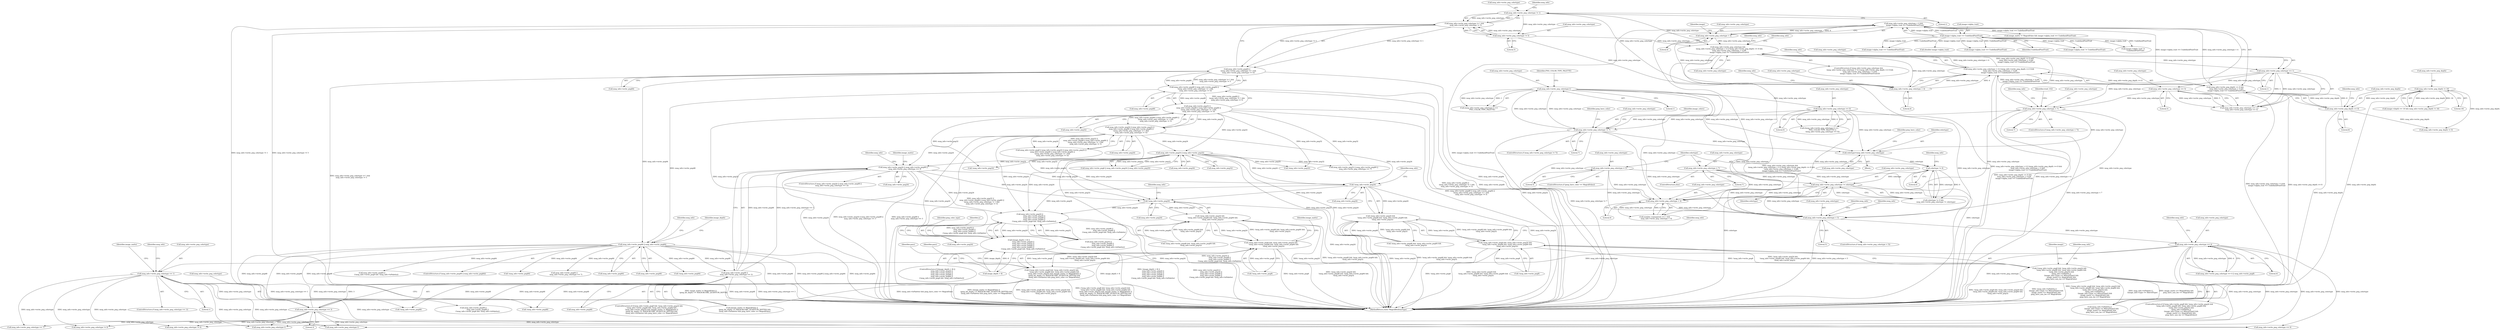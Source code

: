 digraph "0_ImageMagick_816ecab6c532ae086ff4186b3eaf4aa7092d536f@API" {
"1008223" [label="(Call,!mng_info->write_png24)"];
"1004379" [label="(Call,mng_info->write_png24 || mng_info->write_png32)"];
"1000921" [label="(Call,mng_info->write_png24 || mng_info->write_png32 ||\n     mng_info->write_png48 || mng_info->write_png64 ||\n     (mng_info->write_png_colortype != 1 &&\n     mng_info->write_png_colortype != 5))"];
"1000925" [label="(Call,mng_info->write_png32 ||\n     mng_info->write_png48 || mng_info->write_png64 ||\n     (mng_info->write_png_colortype != 1 &&\n     mng_info->write_png_colortype != 5))"];
"1000929" [label="(Call,mng_info->write_png48 || mng_info->write_png64 ||\n     (mng_info->write_png_colortype != 1 &&\n     mng_info->write_png_colortype != 5))"];
"1000933" [label="(Call,mng_info->write_png64 ||\n     (mng_info->write_png_colortype != 1 &&\n     mng_info->write_png_colortype != 5))"];
"1000937" [label="(Call,mng_info->write_png_colortype != 1 &&\n     mng_info->write_png_colortype != 5)"];
"1000938" [label="(Call,mng_info->write_png_colortype != 1)"];
"1000943" [label="(Call,mng_info->write_png_colortype != 5)"];
"1005019" [label="(Call,mng_info->write_png24 || mng_info->write_png48 ||\n      mng_info->write_png_colortype == 3)"];
"1005023" [label="(Call,mng_info->write_png48 ||\n      mng_info->write_png_colortype == 3)"];
"1004390" [label="(Call,mng_info->write_png48 || mng_info->write_png64)"];
"1005027" [label="(Call,mng_info->write_png_colortype == 3)"];
"1005003" [label="(Call,mng_info->write_png_colortype == 1)"];
"1004162" [label="(Call,mng_info->write_png_colortype == 4)"];
"1004129" [label="(Call,mng_info->write_png_colortype < 5)"];
"1002592" [label="(Call,mng_info->write_png_colortype-1)"];
"1002265" [label="(Call,mng_info->write_png_colortype != 7)"];
"1002598" [label="(Call,mng_info->write_png_colortype == 0)"];
"1001506" [label="(Call,mng_info->write_png_colortype < 7)"];
"1001479" [label="(Call,mng_info->write_png_colortype == 1)"];
"1001449" [label="(Call,mng_info->write_png_colortype &&\n     (mng_info->write_png_colortype > 4 || (mng_info->write_png_depth >= 8 &&\n     mng_info->write_png_colortype < 4 &&\n     image->alpha_trait == UndefinedPixelTrait)))"];
"1001466" [label="(Call,mng_info->write_png_colortype < 4)"];
"1001454" [label="(Call,mng_info->write_png_colortype > 4)"];
"1001453" [label="(Call,mng_info->write_png_colortype > 4 || (mng_info->write_png_depth >= 8 &&\n     mng_info->write_png_colortype < 4 &&\n     image->alpha_trait == UndefinedPixelTrait))"];
"1001459" [label="(Call,mng_info->write_png_depth >= 8 &&\n     mng_info->write_png_colortype < 4 &&\n     image->alpha_trait == UndefinedPixelTrait)"];
"1001460" [label="(Call,mng_info->write_png_depth >= 8)"];
"1001408" [label="(Call,mng_info->write_png_depth != 16)"];
"1001465" [label="(Call,mng_info->write_png_colortype < 4 &&\n     image->alpha_trait == UndefinedPixelTrait)"];
"1001471" [label="(Call,image->alpha_trait == UndefinedPixelTrait)"];
"1001484" [label="(Call,mng_info->write_png_colortype == 5)"];
"1003862" [label="(Call,mng_info->write_png_colortype != colortype)"];
"1003846" [label="(Call,mng_info->write_png_colortype = 5)"];
"1003852" [label="(Call,mng_info->write_png_colortype = 7)"];
"1003859" [label="(Call,colortype != 0)"];
"1003837" [label="(Call,colortype=mng_info->write_png_colortype)"];
"1003875" [label="(Call,mng_info->write_png_colortype < 4)"];
"1008222" [label="(Call,!mng_info->write_png24 &&\n       !mng_info->write_png48 && !mng_info->write_png64 &&\n       !mng_info->write_png32)"];
"1008217" [label="(Call,!mng_info->write_png8 && !mng_info->write_png24 &&\n       !mng_info->write_png48 && !mng_info->write_png64 &&\n       !mng_info->write_png32)"];
"1008216" [label="(Call,(!mng_info->write_png8 && !mng_info->write_png24 &&\n       !mng_info->write_png48 && !mng_info->write_png64 &&\n       !mng_info->write_png32) &&\n       (mng_info->IsPalette ||\n       (image_info->type == BilevelType)) &&\n       image_matte == MagickFalse &&\n       ping_have_non_bw == MagickFalse)"];
"1008484" [label="(Call,!mng_info->write_png24)"];
"1008483" [label="(Call,!mng_info->write_png24 &&\n          !mng_info->write_png48 && !mng_info->write_png64 &&\n          !mng_info->write_png32)"];
"1008478" [label="(Call,!mng_info->write_png8 && !mng_info->write_png24 &&\n          !mng_info->write_png48 && !mng_info->write_png64 &&\n          !mng_info->write_png32)"];
"1008477" [label="(Call,(!mng_info->write_png8 && !mng_info->write_png24 &&\n          !mng_info->write_png48 && !mng_info->write_png64 &&\n          !mng_info->write_png32) && (image_matte != MagickFalse ||\n          (ping_bit_depth >= MAGICKCORE_QUANTUM_DEPTH)) &&\n          (mng_info->IsPalette) && ping_have_color == MagickFalse)"];
"1008693" [label="(Call,mng_info->write_png24 ||\n                mng_info->write_png32 ||\n                mng_info->write_png48 ||\n                mng_info->write_png64 ||\n                (!mng_info->write_png8 && !mng_info->IsPalette))"];
"1008689" [label="(Call,(image_depth > 8) ||\n                mng_info->write_png24 ||\n                mng_info->write_png32 ||\n                mng_info->write_png48 ||\n                mng_info->write_png64 ||\n                (!mng_info->write_png8 && !mng_info->IsPalette))"];
"1002598" [label="(Call,mng_info->write_png_colortype == 0)"];
"1001510" [label="(Literal,7)"];
"1008485" [label="(Call,mng_info->write_png24)"];
"1002599" [label="(Call,mng_info->write_png_colortype)"];
"1005047" [label="(Call,mng_info->write_png64 ||\n      mng_info->write_png_colortype == 7)"];
"1008484" [label="(Call,!mng_info->write_png24)"];
"1003844" [label="(Identifier,ping_have_color)"];
"1000937" [label="(Call,mng_info->write_png_colortype != 1 &&\n     mng_info->write_png_colortype != 5)"];
"1002264" [label="(ControlStructure,if (mng_info->write_png_colortype != 7))"];
"1008224" [label="(Call,mng_info->write_png24)"];
"1008693" [label="(Call,mng_info->write_png24 ||\n                mng_info->write_png32 ||\n                mng_info->write_png48 ||\n                mng_info->write_png64 ||\n                (!mng_info->write_png8 && !mng_info->IsPalette))"];
"1008521" [label="(Identifier,pass)"];
"1001488" [label="(Literal,5)"];
"1000926" [label="(Call,mng_info->write_png32)"];
"1008689" [label="(Call,(image_depth > 8) ||\n                mng_info->write_png24 ||\n                mng_info->write_png32 ||\n                mng_info->write_png48 ||\n                mng_info->write_png64 ||\n                (!mng_info->write_png8 && !mng_info->IsPalette))"];
"1003853" [label="(Call,mng_info->write_png_colortype)"];
"1005027" [label="(Call,mng_info->write_png_colortype == 3)"];
"1001459" [label="(Call,mng_info->write_png_depth >= 8 &&\n     mng_info->write_png_colortype < 4 &&\n     image->alpha_trait == UndefinedPixelTrait)"];
"1003871" [label="(Call,number_transparent == 1 &&\n      mng_info->write_png_colortype < 4)"];
"1008241" [label="(Call,(mng_info->IsPalette ||\n       (image_info->type == BilevelType)) &&\n       image_matte == MagickFalse &&\n       ping_have_non_bw == MagickFalse)"];
"1004161" [label="(Call,mng_info->write_png_colortype == 4 || mng_info->write_png8)"];
"1002265" [label="(Call,mng_info->write_png_colortype != 7)"];
"1001468" [label="(Identifier,mng_info)"];
"1004394" [label="(Call,mng_info->write_png64)"];
"1003837" [label="(Call,colortype=mng_info->write_png_colortype)"];
"1005031" [label="(Literal,3)"];
"1005004" [label="(Call,mng_info->write_png_colortype)"];
"1001470" [label="(Literal,4)"];
"1003859" [label="(Call,colortype != 0)"];
"1005019" [label="(Call,mng_info->write_png24 || mng_info->write_png48 ||\n      mng_info->write_png_colortype == 3)"];
"1004398" [label="(Identifier,image_depth)"];
"1000944" [label="(Call,mng_info->write_png_colortype)"];
"1004379" [label="(Call,mng_info->write_png24 || mng_info->write_png32)"];
"1001508" [label="(Identifier,mng_info)"];
"1001513" [label="(Identifier,tried_332)"];
"1000947" [label="(Literal,5)"];
"1004166" [label="(Literal,4)"];
"1008261" [label="(Identifier,image)"];
"1005024" [label="(Call,mng_info->write_png48)"];
"1003846" [label="(Call,mng_info->write_png_colortype = 5)"];
"1008890" [label="(Identifier,ping_color_type)"];
"1001412" [label="(Literal,16)"];
"1003862" [label="(Call,mng_info->write_png_colortype != colortype)"];
"1001402" [label="(Call,image->depth == 16 && mng_info->write_png_depth != 16)"];
"1003847" [label="(Call,mng_info->write_png_colortype)"];
"1001467" [label="(Call,mng_info->write_png_colortype)"];
"1001449" [label="(Call,mng_info->write_png_colortype &&\n     (mng_info->write_png_colortype > 4 || (mng_info->write_png_depth >= 8 &&\n     mng_info->write_png_colortype < 4 &&\n     image->alpha_trait == UndefinedPixelTrait)))"];
"1008218" [label="(Call,!mng_info->write_png8)"];
"1004391" [label="(Call,mng_info->write_png48)"];
"1008479" [label="(Call,!mng_info->write_png8)"];
"1008233" [label="(Call,!mng_info->write_png64)"];
"1008680" [label="(Identifier,pass)"];
"1002590" [label="(Call,((mng_info->write_png_colortype-1) ==\n            PNG_COLOR_TYPE_PALETTE) ||\n            (mng_info->write_png_colortype == 0))"];
"1000929" [label="(Call,mng_info->write_png48 || mng_info->write_png64 ||\n     (mng_info->write_png_colortype != 1 &&\n     mng_info->write_png_colortype != 5))"];
"1005028" [label="(Call,mng_info->write_png_colortype)"];
"1001473" [label="(Identifier,image)"];
"1001483" [label="(Literal,1)"];
"1001408" [label="(Call,mng_info->write_png_depth != 16)"];
"1001450" [label="(Call,mng_info->write_png_colortype)"];
"1003866" [label="(Identifier,colortype)"];
"1004390" [label="(Call,mng_info->write_png48 || mng_info->write_png64)"];
"1001409" [label="(Call,mng_info->write_png_depth)"];
"1003876" [label="(Call,mng_info->write_png_colortype)"];
"1001448" [label="(ControlStructure,if (mng_info->write_png_colortype &&\n     (mng_info->write_png_colortype > 4 || (mng_info->write_png_depth >= 8 &&\n     mng_info->write_png_colortype < 4 &&\n     image->alpha_trait == UndefinedPixelTrait))))"];
"1008215" [label="(ControlStructure,if ((!mng_info->write_png8 && !mng_info->write_png24 &&\n       !mng_info->write_png48 && !mng_info->write_png64 &&\n       !mng_info->write_png32) &&\n       (mng_info->IsPalette ||\n       (image_info->type == BilevelType)) &&\n       image_matte == MagickFalse &&\n       ping_have_non_bw == MagickFalse))"];
"1003863" [label="(Call,mng_info->write_png_colortype)"];
"1008476" [label="(ControlStructure,if ((!mng_info->write_png8 && !mng_info->write_png24 &&\n          !mng_info->write_png48 && !mng_info->write_png64 &&\n          !mng_info->write_png32) && (image_matte != MagickFalse ||\n          (ping_bit_depth >= MAGICKCORE_QUANTUM_DEPTH)) &&\n          (mng_info->IsPalette) && ping_have_color == MagickFalse))"];
"1001454" [label="(Call,mng_info->write_png_colortype > 4)"];
"1004375" [label="(Call,mng_info->write_png8 || mng_info->write_png24 || mng_info->write_png32)"];
"1000930" [label="(Call,mng_info->write_png48)"];
"1003860" [label="(Identifier,colortype)"];
"1001478" [label="(Call,mng_info->write_png_colortype == 1 ||\n        mng_info->write_png_colortype == 5)"];
"1008217" [label="(Call,!mng_info->write_png8 && !mng_info->write_png24 &&\n       !mng_info->write_png48 && !mng_info->write_png64 &&\n       !mng_info->write_png32)"];
"1008478" [label="(Call,!mng_info->write_png8 && !mng_info->write_png24 &&\n          !mng_info->write_png48 && !mng_info->write_png64 &&\n          !mng_info->write_png32)"];
"1008244" [label="(Identifier,mng_info)"];
"1002602" [label="(Literal,0)"];
"1004133" [label="(Literal,5)"];
"1001458" [label="(Literal,4)"];
"1004401" [label="(Call,mng_info->write_png_depth != 0)"];
"1000939" [label="(Call,mng_info->write_png_colortype)"];
"1008222" [label="(Call,!mng_info->write_png24 &&\n       !mng_info->write_png48 && !mng_info->write_png64 &&\n       !mng_info->write_png32)"];
"1001505" [label="(ControlStructure,if (mng_info->write_png_colortype < 7))"];
"1002592" [label="(Call,mng_info->write_png_colortype-1)"];
"1008216" [label="(Call,(!mng_info->write_png8 && !mng_info->write_png24 &&\n       !mng_info->write_png48 && !mng_info->write_png64 &&\n       !mng_info->write_png32) &&\n       (mng_info->IsPalette ||\n       (image_info->type == BilevelType)) &&\n       image_matte == MagickFalse &&\n       ping_have_non_bw == MagickFalse)"];
"1002591" [label="(Call,(mng_info->write_png_colortype-1) ==\n            PNG_COLOR_TYPE_PALETTE)"];
"1005023" [label="(Call,mng_info->write_png48 ||\n      mng_info->write_png_colortype == 3)"];
"1005007" [label="(Literal,1)"];
"1004162" [label="(Call,mng_info->write_png_colortype == 4)"];
"1001506" [label="(Call,mng_info->write_png_colortype < 7)"];
"1008701" [label="(Call,mng_info->write_png48 ||\n                mng_info->write_png64 ||\n                (!mng_info->write_png8 && !mng_info->IsPalette))"];
"1002269" [label="(Literal,7)"];
"1001475" [label="(Identifier,UndefinedPixelTrait)"];
"1008688" [label="(ControlStructure,if ((image_depth > 8) ||\n                mng_info->write_png24 ||\n                mng_info->write_png32 ||\n                mng_info->write_png48 ||\n                mng_info->write_png64 ||\n                (!mng_info->write_png8 && !mng_info->IsPalette)))"];
"1008489" [label="(Call,!mng_info->write_png48)"];
"1002429" [label="(Identifier,image_colors)"];
"1000921" [label="(Call,mng_info->write_png24 || mng_info->write_png32 ||\n     mng_info->write_png48 || mng_info->write_png64 ||\n     (mng_info->write_png_colortype != 1 &&\n     mng_info->write_png_colortype != 5))"];
"1005676" [label="(Call,mng_info->write_png_colortype-1)"];
"1008223" [label="(Call,!mng_info->write_png24)"];
"1005010" [label="(Identifier,image_matte)"];
"1001472" [label="(Call,image->alpha_trait)"];
"1002748" [label="(Call,image->alpha_trait == UndefinedPixelTrait)"];
"1004380" [label="(Call,mng_info->write_png24)"];
"1001581" [label="(Call,(double) image->alpha_trait)"];
"1001462" [label="(Identifier,mng_info)"];
"1001453" [label="(Call,mng_info->write_png_colortype > 4 || (mng_info->write_png_depth >= 8 &&\n     mng_info->write_png_colortype < 4 &&\n     image->alpha_trait == UndefinedPixelTrait))"];
"1009779" [label="(MethodReturn,static MagickBooleanType)"];
"1000922" [label="(Call,mng_info->write_png24)"];
"1002272" [label="(Identifier,ping_have_color)"];
"1008491" [label="(Identifier,mng_info)"];
"1005708" [label="(Call,mng_info->write_png_colortype-1)"];
"1003838" [label="(Identifier,colortype)"];
"1001465" [label="(Call,mng_info->write_png_colortype < 4 &&\n     image->alpha_trait == UndefinedPixelTrait)"];
"1003835" [label="(Block,)"];
"1000934" [label="(Call,mng_info->write_png64)"];
"1007000" [label="(Call,image_matte != MagickFalse && image->alpha_trait == UndefinedPixelTrait)"];
"1005440" [label="(Call,mng_info->write_png_colortype == 0)"];
"1008505" [label="(Identifier,image_matte)"];
"1005021" [label="(Identifier,mng_info)"];
"1005002" [label="(ControlStructure,if (mng_info->write_png_colortype == 1))"];
"1001484" [label="(Call,mng_info->write_png_colortype == 5)"];
"1004168" [label="(Identifier,mng_info)"];
"1003875" [label="(Call,mng_info->write_png_colortype < 4)"];
"1003861" [label="(Literal,0)"];
"1005018" [label="(ControlStructure,if (mng_info->write_png24 || mng_info->write_png48 ||\n      mng_info->write_png_colortype == 3))"];
"1001507" [label="(Call,mng_info->write_png_colortype)"];
"1001480" [label="(Call,mng_info->write_png_colortype)"];
"1008481" [label="(Identifier,mng_info)"];
"1004130" [label="(Call,mng_info->write_png_colortype)"];
"1008502" [label="(Call,(image_matte != MagickFalse ||\n          (ping_bit_depth >= MAGICKCORE_QUANTUM_DEPTH)) &&\n          (mng_info->IsPalette) && ping_have_color == MagickFalse)"];
"1002593" [label="(Call,mng_info->write_png_colortype)"];
"1001838" [label="(Call,image->alpha_trait == UndefinedPixelTrait)"];
"1001461" [label="(Call,mng_info->write_png_depth)"];
"1001471" [label="(Call,image->alpha_trait == UndefinedPixelTrait)"];
"1000943" [label="(Call,mng_info->write_png_colortype != 5)"];
"1005003" [label="(Call,mng_info->write_png_colortype == 1)"];
"1002266" [label="(Call,mng_info->write_png_colortype)"];
"1003879" [label="(Literal,4)"];
"1001486" [label="(Identifier,mng_info)"];
"1003864" [label="(Identifier,mng_info)"];
"1005034" [label="(Identifier,image_matte)"];
"1001466" [label="(Call,mng_info->write_png_colortype < 4)"];
"1000925" [label="(Call,mng_info->write_png32 ||\n     mng_info->write_png48 || mng_info->write_png64 ||\n     (mng_info->write_png_colortype != 1 &&\n     mng_info->write_png_colortype != 5))"];
"1008705" [label="(Call,mng_info->write_png64 ||\n                (!mng_info->write_png8 && !mng_info->IsPalette))"];
"1008694" [label="(Call,mng_info->write_png24)"];
"1008721" [label="(Identifier,y)"];
"1004403" [label="(Identifier,mng_info)"];
"1003839" [label="(Call,mng_info->write_png_colortype)"];
"1008488" [label="(Call,!mng_info->write_png48 && !mng_info->write_png64 &&\n          !mng_info->write_png32)"];
"1008228" [label="(Call,!mng_info->write_png48)"];
"1008498" [label="(Call,!mng_info->write_png32)"];
"1001455" [label="(Call,mng_info->write_png_colortype)"];
"1004128" [label="(ControlStructure,if (mng_info->write_png_colortype < 5))"];
"1003825" [label="(Identifier,mng_info)"];
"1001481" [label="(Identifier,mng_info)"];
"1005051" [label="(Call,mng_info->write_png_colortype == 7)"];
"1001460" [label="(Call,mng_info->write_png_depth >= 8)"];
"1005045" [label="(Identifier,mng_info)"];
"1004383" [label="(Call,mng_info->write_png32)"];
"1005043" [label="(Call,mng_info->write_png32 || mng_info->write_png64 ||\n      mng_info->write_png_colortype == 7)"];
"1008230" [label="(Identifier,mng_info)"];
"1005071" [label="(Call,mng_info->write_png_colortype != 0)"];
"1008697" [label="(Call,mng_info->write_png32 ||\n                mng_info->write_png48 ||\n                mng_info->write_png64 ||\n                (!mng_info->write_png8 && !mng_info->IsPalette))"];
"1000933" [label="(Call,mng_info->write_png64 ||\n     (mng_info->write_png_colortype != 1 &&\n     mng_info->write_png_colortype != 5))"];
"1000945" [label="(Identifier,mng_info)"];
"1004389" [label="(ControlStructure,if (mng_info->write_png48 || mng_info->write_png64))"];
"1003850" [label="(Literal,5)"];
"1000942" [label="(Literal,1)"];
"1005020" [label="(Call,mng_info->write_png24)"];
"1006856" [label="(Call,mng_info->write_png_colortype != 0)"];
"1004136" [label="(Identifier,mng_info)"];
"1004156" [label="(Identifier,mng_info)"];
"1008494" [label="(Call,!mng_info->write_png64)"];
"1003856" [label="(Literal,7)"];
"1001493" [label="(Call,image->alpha_trait != UndefinedPixelTrait)"];
"1008227" [label="(Call,!mng_info->write_png48 && !mng_info->write_png64 &&\n       !mng_info->write_png32)"];
"1003858" [label="(Call,colortype != 0 &&\n         mng_info->write_png_colortype != colortype)"];
"1003851" [label="(ControlStructure,else)"];
"1001464" [label="(Literal,8)"];
"1003852" [label="(Call,mng_info->write_png_colortype = 7)"];
"1008477" [label="(Call,(!mng_info->write_png8 && !mng_info->write_png24 &&\n          !mng_info->write_png48 && !mng_info->write_png64 &&\n          !mng_info->write_png32) && (image_matte != MagickFalse ||\n          (ping_bit_depth >= MAGICKCORE_QUANTUM_DEPTH)) &&\n          (mng_info->IsPalette) && ping_have_color == MagickFalse)"];
"1004163" [label="(Call,mng_info->write_png_colortype)"];
"1000917" [label="(Call,mng_info->write_png8 || mng_info->write_png24 || mng_info->write_png32 ||\n     mng_info->write_png48 || mng_info->write_png64 ||\n     (mng_info->write_png_colortype != 1 &&\n     mng_info->write_png_colortype != 5))"];
"1001479" [label="(Call,mng_info->write_png_colortype == 1)"];
"1002597" [label="(Identifier,PNG_COLOR_TYPE_PALETTE)"];
"1001485" [label="(Call,mng_info->write_png_colortype)"];
"1004121" [label="(Call,image->alpha_trait !=\n        UndefinedPixelTrait)"];
"1003842" [label="(ControlStructure,if (ping_have_color == MagickFalse))"];
"1000938" [label="(Call,mng_info->write_png_colortype != 1)"];
"1008483" [label="(Call,!mng_info->write_png24 &&\n          !mng_info->write_png48 && !mng_info->write_png64 &&\n          !mng_info->write_png32)"];
"1002596" [label="(Literal,1)"];
"1004129" [label="(Call,mng_info->write_png_colortype < 5)"];
"1008237" [label="(Call,!mng_info->write_png32)"];
"1008690" [label="(Call,image_depth > 8)"];
"1008223" -> "1008222"  [label="AST: "];
"1008223" -> "1008224"  [label="CFG: "];
"1008224" -> "1008223"  [label="AST: "];
"1008230" -> "1008223"  [label="CFG: "];
"1008222" -> "1008223"  [label="CFG: "];
"1008223" -> "1009779"  [label="DDG: mng_info->write_png24"];
"1008223" -> "1008222"  [label="DDG: mng_info->write_png24"];
"1004379" -> "1008223"  [label="DDG: mng_info->write_png24"];
"1005019" -> "1008223"  [label="DDG: mng_info->write_png24"];
"1000921" -> "1008223"  [label="DDG: mng_info->write_png24"];
"1008223" -> "1008484"  [label="DDG: mng_info->write_png24"];
"1008223" -> "1008693"  [label="DDG: mng_info->write_png24"];
"1004379" -> "1004375"  [label="AST: "];
"1004379" -> "1004380"  [label="CFG: "];
"1004379" -> "1004383"  [label="CFG: "];
"1004380" -> "1004379"  [label="AST: "];
"1004383" -> "1004379"  [label="AST: "];
"1004375" -> "1004379"  [label="CFG: "];
"1004379" -> "1009779"  [label="DDG: mng_info->write_png32"];
"1004379" -> "1009779"  [label="DDG: mng_info->write_png24"];
"1004379" -> "1004375"  [label="DDG: mng_info->write_png24"];
"1004379" -> "1004375"  [label="DDG: mng_info->write_png32"];
"1000921" -> "1004379"  [label="DDG: mng_info->write_png24"];
"1000925" -> "1004379"  [label="DDG: mng_info->write_png32"];
"1004379" -> "1005019"  [label="DDG: mng_info->write_png24"];
"1004379" -> "1005043"  [label="DDG: mng_info->write_png32"];
"1004379" -> "1008237"  [label="DDG: mng_info->write_png32"];
"1004379" -> "1008484"  [label="DDG: mng_info->write_png24"];
"1004379" -> "1008498"  [label="DDG: mng_info->write_png32"];
"1004379" -> "1008693"  [label="DDG: mng_info->write_png24"];
"1004379" -> "1008697"  [label="DDG: mng_info->write_png32"];
"1000921" -> "1000917"  [label="AST: "];
"1000921" -> "1000922"  [label="CFG: "];
"1000921" -> "1000925"  [label="CFG: "];
"1000922" -> "1000921"  [label="AST: "];
"1000925" -> "1000921"  [label="AST: "];
"1000917" -> "1000921"  [label="CFG: "];
"1000921" -> "1009779"  [label="DDG: mng_info->write_png32 ||\n     mng_info->write_png48 || mng_info->write_png64 ||\n     (mng_info->write_png_colortype != 1 &&\n     mng_info->write_png_colortype != 5)"];
"1000921" -> "1009779"  [label="DDG: mng_info->write_png24"];
"1000921" -> "1000917"  [label="DDG: mng_info->write_png24"];
"1000921" -> "1000917"  [label="DDG: mng_info->write_png32 ||\n     mng_info->write_png48 || mng_info->write_png64 ||\n     (mng_info->write_png_colortype != 1 &&\n     mng_info->write_png_colortype != 5)"];
"1000925" -> "1000921"  [label="DDG: mng_info->write_png32"];
"1000925" -> "1000921"  [label="DDG: mng_info->write_png48 || mng_info->write_png64 ||\n     (mng_info->write_png_colortype != 1 &&\n     mng_info->write_png_colortype != 5)"];
"1000921" -> "1005019"  [label="DDG: mng_info->write_png24"];
"1000921" -> "1008484"  [label="DDG: mng_info->write_png24"];
"1000921" -> "1008693"  [label="DDG: mng_info->write_png24"];
"1000925" -> "1000926"  [label="CFG: "];
"1000925" -> "1000929"  [label="CFG: "];
"1000926" -> "1000925"  [label="AST: "];
"1000929" -> "1000925"  [label="AST: "];
"1000925" -> "1009779"  [label="DDG: mng_info->write_png32"];
"1000925" -> "1009779"  [label="DDG: mng_info->write_png48 || mng_info->write_png64 ||\n     (mng_info->write_png_colortype != 1 &&\n     mng_info->write_png_colortype != 5)"];
"1000929" -> "1000925"  [label="DDG: mng_info->write_png48"];
"1000929" -> "1000925"  [label="DDG: mng_info->write_png64 ||\n     (mng_info->write_png_colortype != 1 &&\n     mng_info->write_png_colortype != 5)"];
"1000925" -> "1005043"  [label="DDG: mng_info->write_png32"];
"1000925" -> "1008237"  [label="DDG: mng_info->write_png32"];
"1000925" -> "1008498"  [label="DDG: mng_info->write_png32"];
"1000925" -> "1008697"  [label="DDG: mng_info->write_png32"];
"1000929" -> "1000930"  [label="CFG: "];
"1000929" -> "1000933"  [label="CFG: "];
"1000930" -> "1000929"  [label="AST: "];
"1000933" -> "1000929"  [label="AST: "];
"1000929" -> "1009779"  [label="DDG: mng_info->write_png64 ||\n     (mng_info->write_png_colortype != 1 &&\n     mng_info->write_png_colortype != 5)"];
"1000929" -> "1009779"  [label="DDG: mng_info->write_png48"];
"1000933" -> "1000929"  [label="DDG: mng_info->write_png64"];
"1000933" -> "1000929"  [label="DDG: mng_info->write_png_colortype != 1 &&\n     mng_info->write_png_colortype != 5"];
"1000929" -> "1004390"  [label="DDG: mng_info->write_png48"];
"1000933" -> "1000934"  [label="CFG: "];
"1000933" -> "1000937"  [label="CFG: "];
"1000934" -> "1000933"  [label="AST: "];
"1000937" -> "1000933"  [label="AST: "];
"1000933" -> "1009779"  [label="DDG: mng_info->write_png_colortype != 1 &&\n     mng_info->write_png_colortype != 5"];
"1000933" -> "1009779"  [label="DDG: mng_info->write_png64"];
"1000937" -> "1000933"  [label="DDG: mng_info->write_png_colortype != 1"];
"1000937" -> "1000933"  [label="DDG: mng_info->write_png_colortype != 5"];
"1000933" -> "1004390"  [label="DDG: mng_info->write_png64"];
"1000937" -> "1000938"  [label="CFG: "];
"1000937" -> "1000943"  [label="CFG: "];
"1000938" -> "1000937"  [label="AST: "];
"1000943" -> "1000937"  [label="AST: "];
"1000937" -> "1009779"  [label="DDG: mng_info->write_png_colortype != 1"];
"1000937" -> "1009779"  [label="DDG: mng_info->write_png_colortype != 5"];
"1000938" -> "1000937"  [label="DDG: mng_info->write_png_colortype"];
"1000938" -> "1000937"  [label="DDG: 1"];
"1000943" -> "1000937"  [label="DDG: mng_info->write_png_colortype"];
"1000943" -> "1000937"  [label="DDG: 5"];
"1000938" -> "1000942"  [label="CFG: "];
"1000939" -> "1000938"  [label="AST: "];
"1000942" -> "1000938"  [label="AST: "];
"1000945" -> "1000938"  [label="CFG: "];
"1000938" -> "1000943"  [label="DDG: mng_info->write_png_colortype"];
"1000938" -> "1001449"  [label="DDG: mng_info->write_png_colortype"];
"1000938" -> "1001454"  [label="DDG: mng_info->write_png_colortype"];
"1000943" -> "1000947"  [label="CFG: "];
"1000944" -> "1000943"  [label="AST: "];
"1000947" -> "1000943"  [label="AST: "];
"1000943" -> "1001449"  [label="DDG: mng_info->write_png_colortype"];
"1000943" -> "1001454"  [label="DDG: mng_info->write_png_colortype"];
"1005019" -> "1005018"  [label="AST: "];
"1005019" -> "1005020"  [label="CFG: "];
"1005019" -> "1005023"  [label="CFG: "];
"1005020" -> "1005019"  [label="AST: "];
"1005023" -> "1005019"  [label="AST: "];
"1005034" -> "1005019"  [label="CFG: "];
"1005045" -> "1005019"  [label="CFG: "];
"1005019" -> "1009779"  [label="DDG: mng_info->write_png24 || mng_info->write_png48 ||\n      mng_info->write_png_colortype == 3"];
"1005019" -> "1009779"  [label="DDG: mng_info->write_png48 ||\n      mng_info->write_png_colortype == 3"];
"1005019" -> "1009779"  [label="DDG: mng_info->write_png24"];
"1005023" -> "1005019"  [label="DDG: mng_info->write_png48"];
"1005023" -> "1005019"  [label="DDG: mng_info->write_png_colortype == 3"];
"1005019" -> "1008484"  [label="DDG: mng_info->write_png24"];
"1005019" -> "1008693"  [label="DDG: mng_info->write_png24"];
"1005023" -> "1005024"  [label="CFG: "];
"1005023" -> "1005027"  [label="CFG: "];
"1005024" -> "1005023"  [label="AST: "];
"1005027" -> "1005023"  [label="AST: "];
"1005023" -> "1009779"  [label="DDG: mng_info->write_png_colortype == 3"];
"1005023" -> "1009779"  [label="DDG: mng_info->write_png48"];
"1004390" -> "1005023"  [label="DDG: mng_info->write_png48"];
"1005027" -> "1005023"  [label="DDG: mng_info->write_png_colortype"];
"1005027" -> "1005023"  [label="DDG: 3"];
"1005023" -> "1008228"  [label="DDG: mng_info->write_png48"];
"1005023" -> "1008489"  [label="DDG: mng_info->write_png48"];
"1005023" -> "1008701"  [label="DDG: mng_info->write_png48"];
"1004390" -> "1004389"  [label="AST: "];
"1004390" -> "1004391"  [label="CFG: "];
"1004390" -> "1004394"  [label="CFG: "];
"1004391" -> "1004390"  [label="AST: "];
"1004394" -> "1004390"  [label="AST: "];
"1004398" -> "1004390"  [label="CFG: "];
"1004403" -> "1004390"  [label="CFG: "];
"1004390" -> "1009779"  [label="DDG: mng_info->write_png48"];
"1004390" -> "1009779"  [label="DDG: mng_info->write_png48 || mng_info->write_png64"];
"1004390" -> "1009779"  [label="DDG: mng_info->write_png64"];
"1004390" -> "1005047"  [label="DDG: mng_info->write_png64"];
"1004390" -> "1008228"  [label="DDG: mng_info->write_png48"];
"1004390" -> "1008233"  [label="DDG: mng_info->write_png64"];
"1004390" -> "1008489"  [label="DDG: mng_info->write_png48"];
"1004390" -> "1008494"  [label="DDG: mng_info->write_png64"];
"1004390" -> "1008701"  [label="DDG: mng_info->write_png48"];
"1004390" -> "1008705"  [label="DDG: mng_info->write_png64"];
"1005027" -> "1005031"  [label="CFG: "];
"1005028" -> "1005027"  [label="AST: "];
"1005031" -> "1005027"  [label="AST: "];
"1005003" -> "1005027"  [label="DDG: mng_info->write_png_colortype"];
"1005027" -> "1005051"  [label="DDG: mng_info->write_png_colortype"];
"1005027" -> "1005071"  [label="DDG: mng_info->write_png_colortype"];
"1005027" -> "1005440"  [label="DDG: mng_info->write_png_colortype"];
"1005027" -> "1005676"  [label="DDG: mng_info->write_png_colortype"];
"1005027" -> "1005708"  [label="DDG: mng_info->write_png_colortype"];
"1005027" -> "1006856"  [label="DDG: mng_info->write_png_colortype"];
"1005003" -> "1005002"  [label="AST: "];
"1005003" -> "1005007"  [label="CFG: "];
"1005004" -> "1005003"  [label="AST: "];
"1005007" -> "1005003"  [label="AST: "];
"1005010" -> "1005003"  [label="CFG: "];
"1005021" -> "1005003"  [label="CFG: "];
"1005003" -> "1009779"  [label="DDG: mng_info->write_png_colortype == 1"];
"1004162" -> "1005003"  [label="DDG: mng_info->write_png_colortype"];
"1005003" -> "1005051"  [label="DDG: mng_info->write_png_colortype"];
"1005003" -> "1005071"  [label="DDG: mng_info->write_png_colortype"];
"1005003" -> "1005440"  [label="DDG: mng_info->write_png_colortype"];
"1005003" -> "1005676"  [label="DDG: mng_info->write_png_colortype"];
"1005003" -> "1005708"  [label="DDG: mng_info->write_png_colortype"];
"1005003" -> "1006856"  [label="DDG: mng_info->write_png_colortype"];
"1004162" -> "1004161"  [label="AST: "];
"1004162" -> "1004166"  [label="CFG: "];
"1004163" -> "1004162"  [label="AST: "];
"1004166" -> "1004162"  [label="AST: "];
"1004168" -> "1004162"  [label="CFG: "];
"1004161" -> "1004162"  [label="CFG: "];
"1004162" -> "1009779"  [label="DDG: mng_info->write_png_colortype"];
"1004162" -> "1004161"  [label="DDG: mng_info->write_png_colortype"];
"1004162" -> "1004161"  [label="DDG: 4"];
"1004129" -> "1004162"  [label="DDG: mng_info->write_png_colortype"];
"1004162" -> "1005440"  [label="DDG: mng_info->write_png_colortype"];
"1004162" -> "1005676"  [label="DDG: mng_info->write_png_colortype"];
"1004162" -> "1005708"  [label="DDG: mng_info->write_png_colortype"];
"1004162" -> "1006856"  [label="DDG: mng_info->write_png_colortype"];
"1004129" -> "1004128"  [label="AST: "];
"1004129" -> "1004133"  [label="CFG: "];
"1004130" -> "1004129"  [label="AST: "];
"1004133" -> "1004129"  [label="AST: "];
"1004136" -> "1004129"  [label="CFG: "];
"1004156" -> "1004129"  [label="CFG: "];
"1004129" -> "1009779"  [label="DDG: mng_info->write_png_colortype < 5"];
"1002592" -> "1004129"  [label="DDG: mng_info->write_png_colortype"];
"1003862" -> "1004129"  [label="DDG: mng_info->write_png_colortype"];
"1002598" -> "1004129"  [label="DDG: mng_info->write_png_colortype"];
"1003846" -> "1004129"  [label="DDG: mng_info->write_png_colortype"];
"1003875" -> "1004129"  [label="DDG: mng_info->write_png_colortype"];
"1001506" -> "1004129"  [label="DDG: mng_info->write_png_colortype"];
"1002265" -> "1004129"  [label="DDG: mng_info->write_png_colortype"];
"1003852" -> "1004129"  [label="DDG: mng_info->write_png_colortype"];
"1002592" -> "1002591"  [label="AST: "];
"1002592" -> "1002596"  [label="CFG: "];
"1002593" -> "1002592"  [label="AST: "];
"1002596" -> "1002592"  [label="AST: "];
"1002597" -> "1002592"  [label="CFG: "];
"1002592" -> "1002265"  [label="DDG: mng_info->write_png_colortype"];
"1002592" -> "1002591"  [label="DDG: mng_info->write_png_colortype"];
"1002592" -> "1002591"  [label="DDG: 1"];
"1002265" -> "1002592"  [label="DDG: mng_info->write_png_colortype"];
"1002592" -> "1002598"  [label="DDG: mng_info->write_png_colortype"];
"1002592" -> "1003837"  [label="DDG: mng_info->write_png_colortype"];
"1002592" -> "1003875"  [label="DDG: mng_info->write_png_colortype"];
"1002265" -> "1002264"  [label="AST: "];
"1002265" -> "1002269"  [label="CFG: "];
"1002266" -> "1002265"  [label="AST: "];
"1002269" -> "1002265"  [label="AST: "];
"1002272" -> "1002265"  [label="CFG: "];
"1002429" -> "1002265"  [label="CFG: "];
"1002265" -> "1009779"  [label="DDG: mng_info->write_png_colortype != 7"];
"1002598" -> "1002265"  [label="DDG: mng_info->write_png_colortype"];
"1001506" -> "1002265"  [label="DDG: mng_info->write_png_colortype"];
"1002265" -> "1003837"  [label="DDG: mng_info->write_png_colortype"];
"1002265" -> "1003875"  [label="DDG: mng_info->write_png_colortype"];
"1002598" -> "1002590"  [label="AST: "];
"1002598" -> "1002602"  [label="CFG: "];
"1002599" -> "1002598"  [label="AST: "];
"1002602" -> "1002598"  [label="AST: "];
"1002590" -> "1002598"  [label="CFG: "];
"1002598" -> "1002590"  [label="DDG: mng_info->write_png_colortype"];
"1002598" -> "1002590"  [label="DDG: 0"];
"1002598" -> "1003837"  [label="DDG: mng_info->write_png_colortype"];
"1002598" -> "1003875"  [label="DDG: mng_info->write_png_colortype"];
"1001506" -> "1001505"  [label="AST: "];
"1001506" -> "1001510"  [label="CFG: "];
"1001507" -> "1001506"  [label="AST: "];
"1001510" -> "1001506"  [label="AST: "];
"1001513" -> "1001506"  [label="CFG: "];
"1003825" -> "1001506"  [label="CFG: "];
"1001506" -> "1009779"  [label="DDG: mng_info->write_png_colortype < 7"];
"1001479" -> "1001506"  [label="DDG: mng_info->write_png_colortype"];
"1001449" -> "1001506"  [label="DDG: mng_info->write_png_colortype"];
"1001484" -> "1001506"  [label="DDG: mng_info->write_png_colortype"];
"1001506" -> "1003837"  [label="DDG: mng_info->write_png_colortype"];
"1001506" -> "1003875"  [label="DDG: mng_info->write_png_colortype"];
"1001479" -> "1001478"  [label="AST: "];
"1001479" -> "1001483"  [label="CFG: "];
"1001480" -> "1001479"  [label="AST: "];
"1001483" -> "1001479"  [label="AST: "];
"1001486" -> "1001479"  [label="CFG: "];
"1001478" -> "1001479"  [label="CFG: "];
"1001479" -> "1001478"  [label="DDG: mng_info->write_png_colortype"];
"1001479" -> "1001478"  [label="DDG: 1"];
"1001449" -> "1001479"  [label="DDG: mng_info->write_png_colortype"];
"1001479" -> "1001484"  [label="DDG: mng_info->write_png_colortype"];
"1001449" -> "1001448"  [label="AST: "];
"1001449" -> "1001450"  [label="CFG: "];
"1001449" -> "1001453"  [label="CFG: "];
"1001450" -> "1001449"  [label="AST: "];
"1001453" -> "1001449"  [label="AST: "];
"1001481" -> "1001449"  [label="CFG: "];
"1001508" -> "1001449"  [label="CFG: "];
"1001449" -> "1009779"  [label="DDG: mng_info->write_png_colortype &&\n     (mng_info->write_png_colortype > 4 || (mng_info->write_png_depth >= 8 &&\n     mng_info->write_png_colortype < 4 &&\n     image->alpha_trait == UndefinedPixelTrait))"];
"1001449" -> "1009779"  [label="DDG: mng_info->write_png_colortype > 4 || (mng_info->write_png_depth >= 8 &&\n     mng_info->write_png_colortype < 4 &&\n     image->alpha_trait == UndefinedPixelTrait)"];
"1001466" -> "1001449"  [label="DDG: mng_info->write_png_colortype"];
"1001454" -> "1001449"  [label="DDG: mng_info->write_png_colortype"];
"1001453" -> "1001449"  [label="DDG: mng_info->write_png_colortype > 4"];
"1001453" -> "1001449"  [label="DDG: mng_info->write_png_depth >= 8 &&\n     mng_info->write_png_colortype < 4 &&\n     image->alpha_trait == UndefinedPixelTrait"];
"1001466" -> "1001465"  [label="AST: "];
"1001466" -> "1001470"  [label="CFG: "];
"1001467" -> "1001466"  [label="AST: "];
"1001470" -> "1001466"  [label="AST: "];
"1001473" -> "1001466"  [label="CFG: "];
"1001465" -> "1001466"  [label="CFG: "];
"1001466" -> "1001465"  [label="DDG: mng_info->write_png_colortype"];
"1001466" -> "1001465"  [label="DDG: 4"];
"1001454" -> "1001466"  [label="DDG: mng_info->write_png_colortype"];
"1001454" -> "1001453"  [label="AST: "];
"1001454" -> "1001458"  [label="CFG: "];
"1001455" -> "1001454"  [label="AST: "];
"1001458" -> "1001454"  [label="AST: "];
"1001462" -> "1001454"  [label="CFG: "];
"1001453" -> "1001454"  [label="CFG: "];
"1001454" -> "1001453"  [label="DDG: mng_info->write_png_colortype"];
"1001454" -> "1001453"  [label="DDG: 4"];
"1001453" -> "1001459"  [label="CFG: "];
"1001459" -> "1001453"  [label="AST: "];
"1001453" -> "1009779"  [label="DDG: mng_info->write_png_depth >= 8 &&\n     mng_info->write_png_colortype < 4 &&\n     image->alpha_trait == UndefinedPixelTrait"];
"1001453" -> "1009779"  [label="DDG: mng_info->write_png_colortype > 4"];
"1001459" -> "1001453"  [label="DDG: mng_info->write_png_depth >= 8"];
"1001459" -> "1001453"  [label="DDG: mng_info->write_png_colortype < 4 &&\n     image->alpha_trait == UndefinedPixelTrait"];
"1001459" -> "1001460"  [label="CFG: "];
"1001459" -> "1001465"  [label="CFG: "];
"1001460" -> "1001459"  [label="AST: "];
"1001465" -> "1001459"  [label="AST: "];
"1001459" -> "1009779"  [label="DDG: mng_info->write_png_depth >= 8"];
"1001459" -> "1009779"  [label="DDG: mng_info->write_png_colortype < 4 &&\n     image->alpha_trait == UndefinedPixelTrait"];
"1001460" -> "1001459"  [label="DDG: mng_info->write_png_depth"];
"1001460" -> "1001459"  [label="DDG: 8"];
"1001465" -> "1001459"  [label="DDG: mng_info->write_png_colortype < 4"];
"1001465" -> "1001459"  [label="DDG: image->alpha_trait == UndefinedPixelTrait"];
"1001460" -> "1001464"  [label="CFG: "];
"1001461" -> "1001460"  [label="AST: "];
"1001464" -> "1001460"  [label="AST: "];
"1001468" -> "1001460"  [label="CFG: "];
"1001460" -> "1009779"  [label="DDG: mng_info->write_png_depth"];
"1001408" -> "1001460"  [label="DDG: mng_info->write_png_depth"];
"1001460" -> "1004401"  [label="DDG: mng_info->write_png_depth"];
"1001408" -> "1001402"  [label="AST: "];
"1001408" -> "1001412"  [label="CFG: "];
"1001409" -> "1001408"  [label="AST: "];
"1001412" -> "1001408"  [label="AST: "];
"1001402" -> "1001408"  [label="CFG: "];
"1001408" -> "1009779"  [label="DDG: mng_info->write_png_depth"];
"1001408" -> "1001402"  [label="DDG: mng_info->write_png_depth"];
"1001408" -> "1001402"  [label="DDG: 16"];
"1001408" -> "1004401"  [label="DDG: mng_info->write_png_depth"];
"1001465" -> "1001471"  [label="CFG: "];
"1001471" -> "1001465"  [label="AST: "];
"1001465" -> "1009779"  [label="DDG: image->alpha_trait == UndefinedPixelTrait"];
"1001471" -> "1001465"  [label="DDG: image->alpha_trait"];
"1001471" -> "1001465"  [label="DDG: UndefinedPixelTrait"];
"1001465" -> "1003871"  [label="DDG: mng_info->write_png_colortype < 4"];
"1001465" -> "1007000"  [label="DDG: image->alpha_trait == UndefinedPixelTrait"];
"1001471" -> "1001475"  [label="CFG: "];
"1001472" -> "1001471"  [label="AST: "];
"1001475" -> "1001471"  [label="AST: "];
"1001471" -> "1001493"  [label="DDG: image->alpha_trait"];
"1001471" -> "1001493"  [label="DDG: UndefinedPixelTrait"];
"1001471" -> "1001581"  [label="DDG: image->alpha_trait"];
"1001471" -> "1001838"  [label="DDG: image->alpha_trait"];
"1001471" -> "1001838"  [label="DDG: UndefinedPixelTrait"];
"1001471" -> "1002748"  [label="DDG: image->alpha_trait"];
"1001471" -> "1002748"  [label="DDG: UndefinedPixelTrait"];
"1001471" -> "1004121"  [label="DDG: image->alpha_trait"];
"1001471" -> "1004121"  [label="DDG: UndefinedPixelTrait"];
"1001484" -> "1001478"  [label="AST: "];
"1001484" -> "1001488"  [label="CFG: "];
"1001485" -> "1001484"  [label="AST: "];
"1001488" -> "1001484"  [label="AST: "];
"1001478" -> "1001484"  [label="CFG: "];
"1001484" -> "1001478"  [label="DDG: mng_info->write_png_colortype"];
"1001484" -> "1001478"  [label="DDG: 5"];
"1003862" -> "1003858"  [label="AST: "];
"1003862" -> "1003866"  [label="CFG: "];
"1003863" -> "1003862"  [label="AST: "];
"1003866" -> "1003862"  [label="AST: "];
"1003858" -> "1003862"  [label="CFG: "];
"1003862" -> "1009779"  [label="DDG: colortype"];
"1003862" -> "1003858"  [label="DDG: mng_info->write_png_colortype"];
"1003862" -> "1003858"  [label="DDG: colortype"];
"1003846" -> "1003862"  [label="DDG: mng_info->write_png_colortype"];
"1003852" -> "1003862"  [label="DDG: mng_info->write_png_colortype"];
"1003859" -> "1003862"  [label="DDG: colortype"];
"1003862" -> "1003875"  [label="DDG: mng_info->write_png_colortype"];
"1003846" -> "1003842"  [label="AST: "];
"1003846" -> "1003850"  [label="CFG: "];
"1003847" -> "1003846"  [label="AST: "];
"1003850" -> "1003846"  [label="AST: "];
"1003860" -> "1003846"  [label="CFG: "];
"1003846" -> "1003875"  [label="DDG: mng_info->write_png_colortype"];
"1003852" -> "1003851"  [label="AST: "];
"1003852" -> "1003856"  [label="CFG: "];
"1003853" -> "1003852"  [label="AST: "];
"1003856" -> "1003852"  [label="AST: "];
"1003860" -> "1003852"  [label="CFG: "];
"1003852" -> "1003875"  [label="DDG: mng_info->write_png_colortype"];
"1003859" -> "1003858"  [label="AST: "];
"1003859" -> "1003861"  [label="CFG: "];
"1003860" -> "1003859"  [label="AST: "];
"1003861" -> "1003859"  [label="AST: "];
"1003864" -> "1003859"  [label="CFG: "];
"1003858" -> "1003859"  [label="CFG: "];
"1003859" -> "1009779"  [label="DDG: colortype"];
"1003859" -> "1003858"  [label="DDG: colortype"];
"1003859" -> "1003858"  [label="DDG: 0"];
"1003837" -> "1003859"  [label="DDG: colortype"];
"1003837" -> "1003835"  [label="AST: "];
"1003837" -> "1003839"  [label="CFG: "];
"1003838" -> "1003837"  [label="AST: "];
"1003839" -> "1003837"  [label="AST: "];
"1003844" -> "1003837"  [label="CFG: "];
"1003875" -> "1003871"  [label="AST: "];
"1003875" -> "1003879"  [label="CFG: "];
"1003876" -> "1003875"  [label="AST: "];
"1003879" -> "1003875"  [label="AST: "];
"1003871" -> "1003875"  [label="CFG: "];
"1003875" -> "1003871"  [label="DDG: mng_info->write_png_colortype"];
"1003875" -> "1003871"  [label="DDG: 4"];
"1008222" -> "1008217"  [label="AST: "];
"1008222" -> "1008227"  [label="CFG: "];
"1008227" -> "1008222"  [label="AST: "];
"1008217" -> "1008222"  [label="CFG: "];
"1008222" -> "1009779"  [label="DDG: !mng_info->write_png24"];
"1008222" -> "1009779"  [label="DDG: !mng_info->write_png48 && !mng_info->write_png64 &&\n       !mng_info->write_png32"];
"1008222" -> "1008217"  [label="DDG: !mng_info->write_png24"];
"1008222" -> "1008217"  [label="DDG: !mng_info->write_png48 && !mng_info->write_png64 &&\n       !mng_info->write_png32"];
"1008227" -> "1008222"  [label="DDG: !mng_info->write_png48"];
"1008227" -> "1008222"  [label="DDG: !mng_info->write_png64 &&\n       !mng_info->write_png32"];
"1008217" -> "1008216"  [label="AST: "];
"1008217" -> "1008218"  [label="CFG: "];
"1008218" -> "1008217"  [label="AST: "];
"1008244" -> "1008217"  [label="CFG: "];
"1008216" -> "1008217"  [label="CFG: "];
"1008217" -> "1009779"  [label="DDG: !mng_info->write_png8"];
"1008217" -> "1009779"  [label="DDG: !mng_info->write_png24 &&\n       !mng_info->write_png48 && !mng_info->write_png64 &&\n       !mng_info->write_png32"];
"1008217" -> "1008216"  [label="DDG: !mng_info->write_png8"];
"1008217" -> "1008216"  [label="DDG: !mng_info->write_png24 &&\n       !mng_info->write_png48 && !mng_info->write_png64 &&\n       !mng_info->write_png32"];
"1008218" -> "1008217"  [label="DDG: mng_info->write_png8"];
"1008216" -> "1008215"  [label="AST: "];
"1008216" -> "1008241"  [label="CFG: "];
"1008241" -> "1008216"  [label="AST: "];
"1008261" -> "1008216"  [label="CFG: "];
"1008481" -> "1008216"  [label="CFG: "];
"1008216" -> "1009779"  [label="DDG: (!mng_info->write_png8 && !mng_info->write_png24 &&\n       !mng_info->write_png48 && !mng_info->write_png64 &&\n       !mng_info->write_png32) &&\n       (mng_info->IsPalette ||\n       (image_info->type == BilevelType)) &&\n       image_matte == MagickFalse &&\n       ping_have_non_bw == MagickFalse"];
"1008216" -> "1009779"  [label="DDG: !mng_info->write_png8 && !mng_info->write_png24 &&\n       !mng_info->write_png48 && !mng_info->write_png64 &&\n       !mng_info->write_png32"];
"1008216" -> "1009779"  [label="DDG: (mng_info->IsPalette ||\n       (image_info->type == BilevelType)) &&\n       image_matte == MagickFalse &&\n       ping_have_non_bw == MagickFalse"];
"1008241" -> "1008216"  [label="DDG: mng_info->IsPalette ||\n       (image_info->type == BilevelType)"];
"1008241" -> "1008216"  [label="DDG: image_matte == MagickFalse &&\n       ping_have_non_bw == MagickFalse"];
"1008484" -> "1008483"  [label="AST: "];
"1008484" -> "1008485"  [label="CFG: "];
"1008485" -> "1008484"  [label="AST: "];
"1008491" -> "1008484"  [label="CFG: "];
"1008483" -> "1008484"  [label="CFG: "];
"1008484" -> "1009779"  [label="DDG: mng_info->write_png24"];
"1008484" -> "1008483"  [label="DDG: mng_info->write_png24"];
"1008484" -> "1008693"  [label="DDG: mng_info->write_png24"];
"1008483" -> "1008478"  [label="AST: "];
"1008483" -> "1008488"  [label="CFG: "];
"1008488" -> "1008483"  [label="AST: "];
"1008478" -> "1008483"  [label="CFG: "];
"1008483" -> "1009779"  [label="DDG: !mng_info->write_png24"];
"1008483" -> "1009779"  [label="DDG: !mng_info->write_png48 && !mng_info->write_png64 &&\n          !mng_info->write_png32"];
"1008483" -> "1008478"  [label="DDG: !mng_info->write_png24"];
"1008483" -> "1008478"  [label="DDG: !mng_info->write_png48 && !mng_info->write_png64 &&\n          !mng_info->write_png32"];
"1008488" -> "1008483"  [label="DDG: !mng_info->write_png48"];
"1008488" -> "1008483"  [label="DDG: !mng_info->write_png64 &&\n          !mng_info->write_png32"];
"1008478" -> "1008477"  [label="AST: "];
"1008478" -> "1008479"  [label="CFG: "];
"1008479" -> "1008478"  [label="AST: "];
"1008505" -> "1008478"  [label="CFG: "];
"1008477" -> "1008478"  [label="CFG: "];
"1008478" -> "1009779"  [label="DDG: !mng_info->write_png8"];
"1008478" -> "1009779"  [label="DDG: !mng_info->write_png24 &&\n          !mng_info->write_png48 && !mng_info->write_png64 &&\n          !mng_info->write_png32"];
"1008478" -> "1008477"  [label="DDG: !mng_info->write_png8"];
"1008478" -> "1008477"  [label="DDG: !mng_info->write_png24 &&\n          !mng_info->write_png48 && !mng_info->write_png64 &&\n          !mng_info->write_png32"];
"1008479" -> "1008478"  [label="DDG: mng_info->write_png8"];
"1008477" -> "1008476"  [label="AST: "];
"1008477" -> "1008502"  [label="CFG: "];
"1008502" -> "1008477"  [label="AST: "];
"1008521" -> "1008477"  [label="CFG: "];
"1008680" -> "1008477"  [label="CFG: "];
"1008477" -> "1009779"  [label="DDG: !mng_info->write_png8 && !mng_info->write_png24 &&\n          !mng_info->write_png48 && !mng_info->write_png64 &&\n          !mng_info->write_png32"];
"1008477" -> "1009779"  [label="DDG: (!mng_info->write_png8 && !mng_info->write_png24 &&\n          !mng_info->write_png48 && !mng_info->write_png64 &&\n          !mng_info->write_png32) && (image_matte != MagickFalse ||\n          (ping_bit_depth >= MAGICKCORE_QUANTUM_DEPTH)) &&\n          (mng_info->IsPalette) && ping_have_color == MagickFalse"];
"1008477" -> "1009779"  [label="DDG: (image_matte != MagickFalse ||\n          (ping_bit_depth >= MAGICKCORE_QUANTUM_DEPTH)) &&\n          (mng_info->IsPalette) && ping_have_color == MagickFalse"];
"1008502" -> "1008477"  [label="DDG: image_matte != MagickFalse ||\n          (ping_bit_depth >= MAGICKCORE_QUANTUM_DEPTH)"];
"1008502" -> "1008477"  [label="DDG: (mng_info->IsPalette) && ping_have_color == MagickFalse"];
"1008693" -> "1008689"  [label="AST: "];
"1008693" -> "1008694"  [label="CFG: "];
"1008693" -> "1008697"  [label="CFG: "];
"1008694" -> "1008693"  [label="AST: "];
"1008697" -> "1008693"  [label="AST: "];
"1008689" -> "1008693"  [label="CFG: "];
"1008693" -> "1009779"  [label="DDG: mng_info->write_png24"];
"1008693" -> "1009779"  [label="DDG: mng_info->write_png32 ||\n                mng_info->write_png48 ||\n                mng_info->write_png64 ||\n                (!mng_info->write_png8 && !mng_info->IsPalette)"];
"1008693" -> "1008689"  [label="DDG: mng_info->write_png24"];
"1008693" -> "1008689"  [label="DDG: mng_info->write_png32 ||\n                mng_info->write_png48 ||\n                mng_info->write_png64 ||\n                (!mng_info->write_png8 && !mng_info->IsPalette)"];
"1008697" -> "1008693"  [label="DDG: mng_info->write_png32"];
"1008697" -> "1008693"  [label="DDG: mng_info->write_png48 ||\n                mng_info->write_png64 ||\n                (!mng_info->write_png8 && !mng_info->IsPalette)"];
"1008689" -> "1008688"  [label="AST: "];
"1008689" -> "1008690"  [label="CFG: "];
"1008690" -> "1008689"  [label="AST: "];
"1008721" -> "1008689"  [label="CFG: "];
"1008890" -> "1008689"  [label="CFG: "];
"1008689" -> "1009779"  [label="DDG: mng_info->write_png24 ||\n                mng_info->write_png32 ||\n                mng_info->write_png48 ||\n                mng_info->write_png64 ||\n                (!mng_info->write_png8 && !mng_info->IsPalette)"];
"1008689" -> "1009779"  [label="DDG: image_depth > 8"];
"1008689" -> "1009779"  [label="DDG: (image_depth > 8) ||\n                mng_info->write_png24 ||\n                mng_info->write_png32 ||\n                mng_info->write_png48 ||\n                mng_info->write_png64 ||\n                (!mng_info->write_png8 && !mng_info->IsPalette)"];
"1008690" -> "1008689"  [label="DDG: image_depth"];
"1008690" -> "1008689"  [label="DDG: 8"];
}
